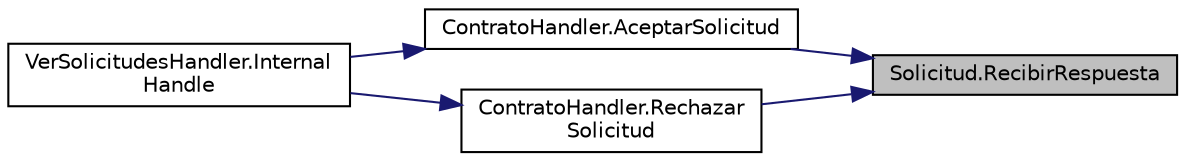 digraph "Solicitud.RecibirRespuesta"
{
 // INTERACTIVE_SVG=YES
 // LATEX_PDF_SIZE
  edge [fontname="Helvetica",fontsize="10",labelfontname="Helvetica",labelfontsize="10"];
  node [fontname="Helvetica",fontsize="10",shape=record];
  rankdir="RL";
  Node1 [label="Solicitud.RecibirRespuesta",height=0.2,width=0.4,color="black", fillcolor="grey75", style="filled", fontcolor="black",tooltip="Método para conocer el estado de una oferta"];
  Node1 -> Node2 [dir="back",color="midnightblue",fontsize="10",style="solid",fontname="Helvetica"];
  Node2 [label="ContratoHandler.AceptarSolicitud",height=0.2,width=0.4,color="black", fillcolor="white", style="filled",URL="$classContratoHandler.html#aede7ccf40d71e2f9f2563103a6ebc4d8",tooltip="Método para aceptar una solicitud."];
  Node2 -> Node3 [dir="back",color="midnightblue",fontsize="10",style="solid",fontname="Helvetica"];
  Node3 [label="VerSolicitudesHandler.Internal\lHandle",height=0.2,width=0.4,color="black", fillcolor="white", style="filled",URL="$classVerSolicitudesHandler.html#a1e63b22d8a14776e4d0e796fd2ce9e85",tooltip="Procesa el mensaje \"Categorias\" y retorna true; retorna false en caso contrario."];
  Node1 -> Node4 [dir="back",color="midnightblue",fontsize="10",style="solid",fontname="Helvetica"];
  Node4 [label="ContratoHandler.Rechazar\lSolicitud",height=0.2,width=0.4,color="black", fillcolor="white", style="filled",URL="$classContratoHandler.html#a22c683b52c1a747fb0c9f2f1b22974f8",tooltip="Método para rechazar una solicitud."];
  Node4 -> Node3 [dir="back",color="midnightblue",fontsize="10",style="solid",fontname="Helvetica"];
}
